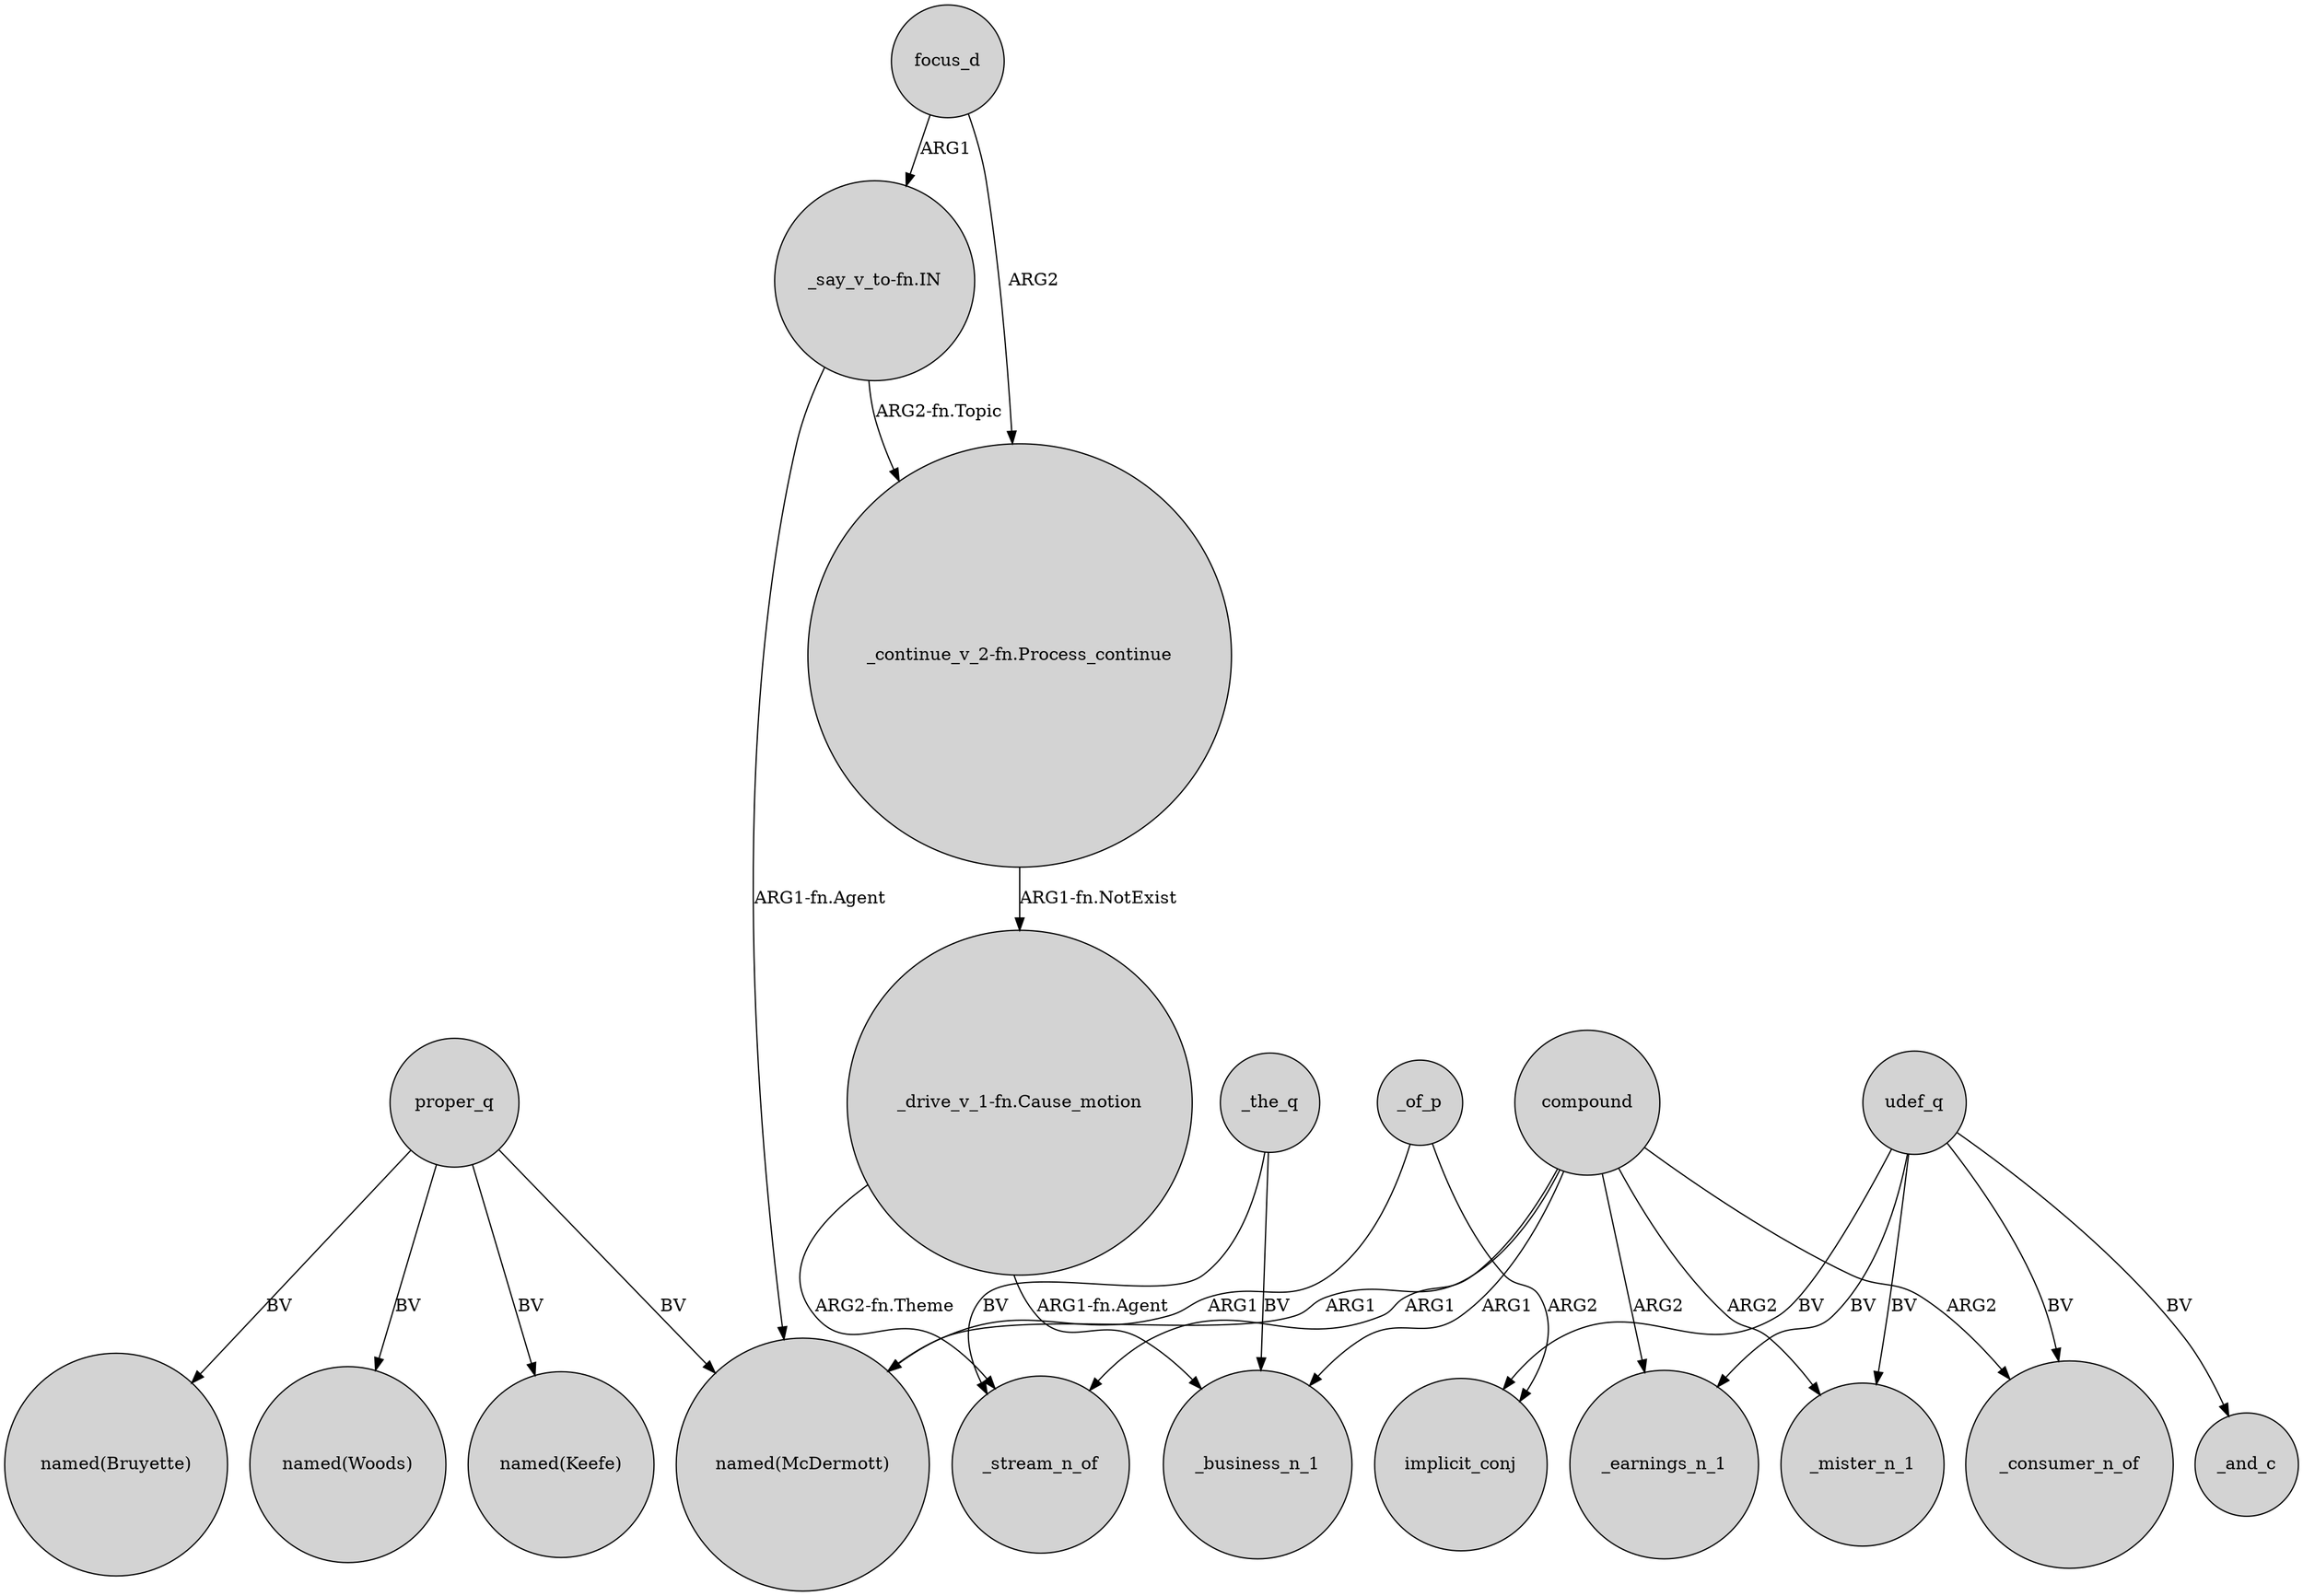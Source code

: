 digraph {
	node [shape=circle style=filled]
	_the_q -> _business_n_1 [label=BV]
	"_say_v_to-fn.IN" -> "_continue_v_2-fn.Process_continue" [label="ARG2-fn.Topic"]
	proper_q -> "named(McDermott)" [label=BV]
	_the_q -> _stream_n_of [label=BV]
	compound -> _mister_n_1 [label=ARG2]
	compound -> "named(McDermott)" [label=ARG1]
	udef_q -> _earnings_n_1 [label=BV]
	udef_q -> _mister_n_1 [label=BV]
	"_continue_v_2-fn.Process_continue" -> "_drive_v_1-fn.Cause_motion" [label="ARG1-fn.NotExist"]
	udef_q -> implicit_conj [label=BV]
	"_drive_v_1-fn.Cause_motion" -> _business_n_1 [label="ARG1-fn.Agent"]
	compound -> _stream_n_of [label=ARG1]
	"_drive_v_1-fn.Cause_motion" -> _stream_n_of [label="ARG2-fn.Theme"]
	proper_q -> "named(Woods)" [label=BV]
	compound -> _business_n_1 [label=ARG1]
	proper_q -> "named(Keefe)" [label=BV]
	udef_q -> _consumer_n_of [label=BV]
	_of_p -> implicit_conj [label=ARG2]
	compound -> _consumer_n_of [label=ARG2]
	_of_p -> "named(McDermott)" [label=ARG1]
	"_say_v_to-fn.IN" -> "named(McDermott)" [label="ARG1-fn.Agent"]
	compound -> _earnings_n_1 [label=ARG2]
	udef_q -> _and_c [label=BV]
	proper_q -> "named(Bruyette)" [label=BV]
	focus_d -> "_continue_v_2-fn.Process_continue" [label=ARG2]
	focus_d -> "_say_v_to-fn.IN" [label=ARG1]
}
